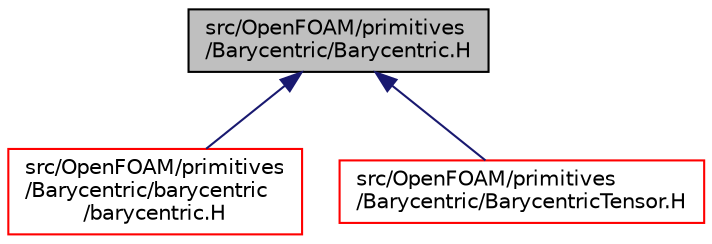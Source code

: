 digraph "src/OpenFOAM/primitives/Barycentric/Barycentric.H"
{
  bgcolor="transparent";
  edge [fontname="Helvetica",fontsize="10",labelfontname="Helvetica",labelfontsize="10"];
  node [fontname="Helvetica",fontsize="10",shape=record];
  Node1 [label="src/OpenFOAM/primitives\l/Barycentric/Barycentric.H",height=0.2,width=0.4,color="black", fillcolor="grey75", style="filled" fontcolor="black"];
  Node1 -> Node2 [dir="back",color="midnightblue",fontsize="10",style="solid",fontname="Helvetica"];
  Node2 [label="src/OpenFOAM/primitives\l/Barycentric/barycentric\l/barycentric.H",height=0.2,width=0.4,color="red",URL="$barycentric_8H.html"];
  Node1 -> Node3 [dir="back",color="midnightblue",fontsize="10",style="solid",fontname="Helvetica"];
  Node3 [label="src/OpenFOAM/primitives\l/Barycentric/BarycentricTensor.H",height=0.2,width=0.4,color="red",URL="$BarycentricTensor_8H.html"];
}
